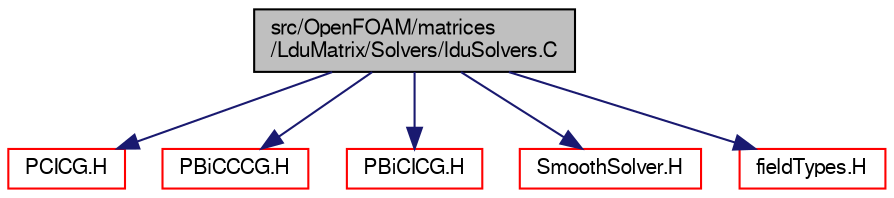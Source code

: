 digraph "src/OpenFOAM/matrices/LduMatrix/Solvers/lduSolvers.C"
{
  bgcolor="transparent";
  edge [fontname="FreeSans",fontsize="10",labelfontname="FreeSans",labelfontsize="10"];
  node [fontname="FreeSans",fontsize="10",shape=record];
  Node0 [label="src/OpenFOAM/matrices\l/LduMatrix/Solvers/lduSolvers.C",height=0.2,width=0.4,color="black", fillcolor="grey75", style="filled", fontcolor="black"];
  Node0 -> Node1 [color="midnightblue",fontsize="10",style="solid",fontname="FreeSans"];
  Node1 [label="PCICG.H",height=0.2,width=0.4,color="red",URL="$a10628.html"];
  Node0 -> Node132 [color="midnightblue",fontsize="10",style="solid",fontname="FreeSans"];
  Node132 [label="PBiCCCG.H",height=0.2,width=0.4,color="red",URL="$a10616.html"];
  Node0 -> Node133 [color="midnightblue",fontsize="10",style="solid",fontname="FreeSans"];
  Node133 [label="PBiCICG.H",height=0.2,width=0.4,color="red",URL="$a10622.html"];
  Node0 -> Node134 [color="midnightblue",fontsize="10",style="solid",fontname="FreeSans"];
  Node134 [label="SmoothSolver.H",height=0.2,width=0.4,color="red",URL="$a10634.html"];
  Node0 -> Node108 [color="midnightblue",fontsize="10",style="solid",fontname="FreeSans"];
  Node108 [label="fieldTypes.H",height=0.2,width=0.4,color="red",URL="$a09608.html",tooltip="Include the header files for all the primitive types that Fields are instantiated for..."];
}
